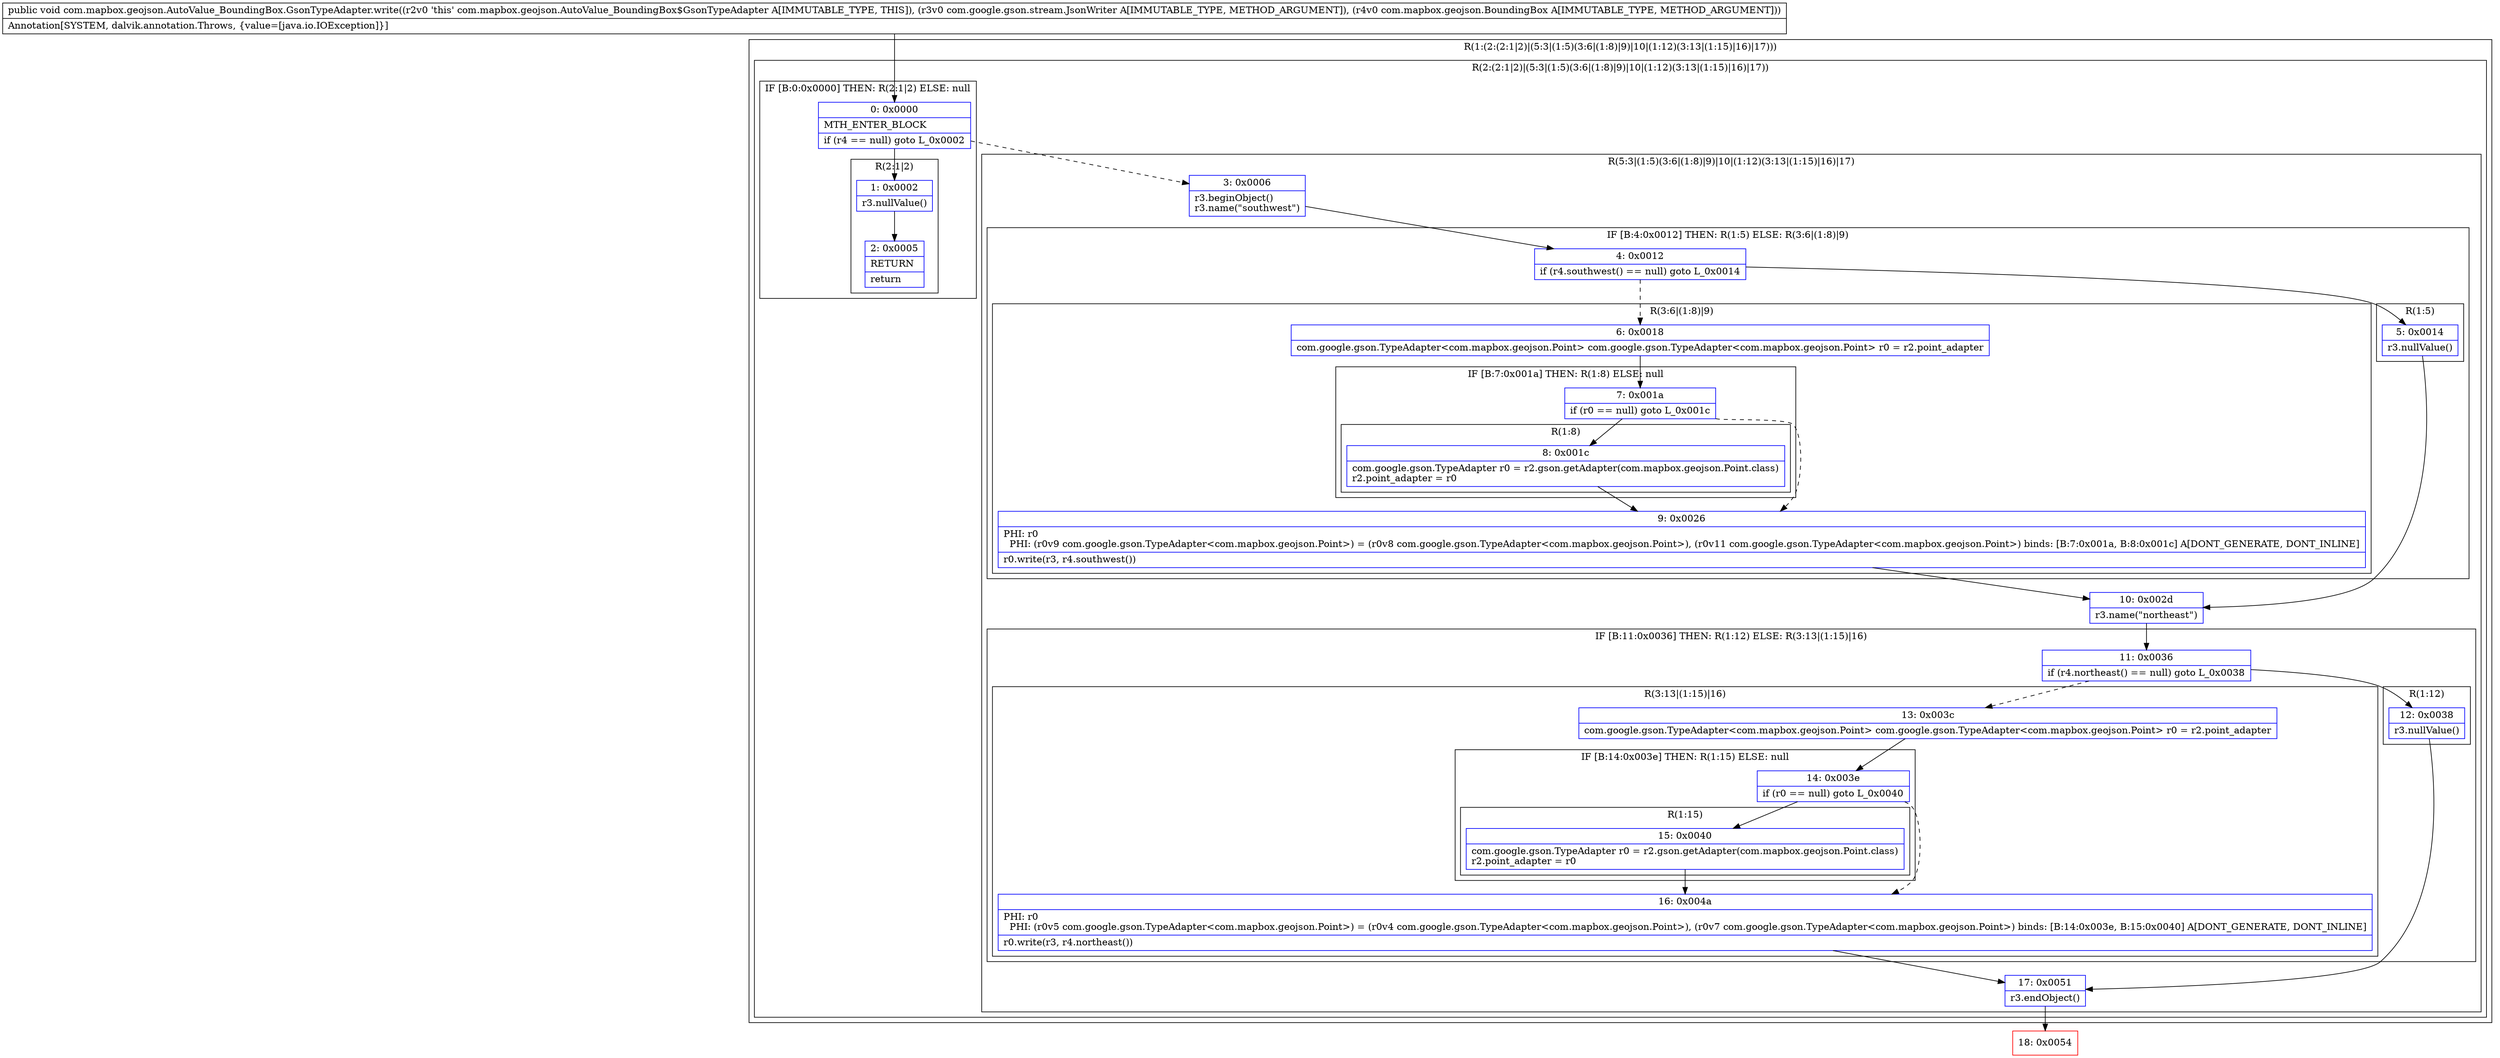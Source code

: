 digraph "CFG forcom.mapbox.geojson.AutoValue_BoundingBox.GsonTypeAdapter.write(Lcom\/google\/gson\/stream\/JsonWriter;Lcom\/mapbox\/geojson\/BoundingBox;)V" {
subgraph cluster_Region_2096576792 {
label = "R(1:(2:(2:1|2)|(5:3|(1:5)(3:6|(1:8)|9)|10|(1:12)(3:13|(1:15)|16)|17)))";
node [shape=record,color=blue];
subgraph cluster_Region_1889668043 {
label = "R(2:(2:1|2)|(5:3|(1:5)(3:6|(1:8)|9)|10|(1:12)(3:13|(1:15)|16)|17))";
node [shape=record,color=blue];
subgraph cluster_IfRegion_1797325055 {
label = "IF [B:0:0x0000] THEN: R(2:1|2) ELSE: null";
node [shape=record,color=blue];
Node_0 [shape=record,label="{0\:\ 0x0000|MTH_ENTER_BLOCK\l|if (r4 == null) goto L_0x0002\l}"];
subgraph cluster_Region_1179586253 {
label = "R(2:1|2)";
node [shape=record,color=blue];
Node_1 [shape=record,label="{1\:\ 0x0002|r3.nullValue()\l}"];
Node_2 [shape=record,label="{2\:\ 0x0005|RETURN\l|return\l}"];
}
}
subgraph cluster_Region_62243045 {
label = "R(5:3|(1:5)(3:6|(1:8)|9)|10|(1:12)(3:13|(1:15)|16)|17)";
node [shape=record,color=blue];
Node_3 [shape=record,label="{3\:\ 0x0006|r3.beginObject()\lr3.name(\"southwest\")\l}"];
subgraph cluster_IfRegion_1672052491 {
label = "IF [B:4:0x0012] THEN: R(1:5) ELSE: R(3:6|(1:8)|9)";
node [shape=record,color=blue];
Node_4 [shape=record,label="{4\:\ 0x0012|if (r4.southwest() == null) goto L_0x0014\l}"];
subgraph cluster_Region_15510905 {
label = "R(1:5)";
node [shape=record,color=blue];
Node_5 [shape=record,label="{5\:\ 0x0014|r3.nullValue()\l}"];
}
subgraph cluster_Region_16815017 {
label = "R(3:6|(1:8)|9)";
node [shape=record,color=blue];
Node_6 [shape=record,label="{6\:\ 0x0018|com.google.gson.TypeAdapter\<com.mapbox.geojson.Point\> com.google.gson.TypeAdapter\<com.mapbox.geojson.Point\> r0 = r2.point_adapter\l}"];
subgraph cluster_IfRegion_1205041116 {
label = "IF [B:7:0x001a] THEN: R(1:8) ELSE: null";
node [shape=record,color=blue];
Node_7 [shape=record,label="{7\:\ 0x001a|if (r0 == null) goto L_0x001c\l}"];
subgraph cluster_Region_1662647484 {
label = "R(1:8)";
node [shape=record,color=blue];
Node_8 [shape=record,label="{8\:\ 0x001c|com.google.gson.TypeAdapter r0 = r2.gson.getAdapter(com.mapbox.geojson.Point.class)\lr2.point_adapter = r0\l}"];
}
}
Node_9 [shape=record,label="{9\:\ 0x0026|PHI: r0 \l  PHI: (r0v9 com.google.gson.TypeAdapter\<com.mapbox.geojson.Point\>) = (r0v8 com.google.gson.TypeAdapter\<com.mapbox.geojson.Point\>), (r0v11 com.google.gson.TypeAdapter\<com.mapbox.geojson.Point\>) binds: [B:7:0x001a, B:8:0x001c] A[DONT_GENERATE, DONT_INLINE]\l|r0.write(r3, r4.southwest())\l}"];
}
}
Node_10 [shape=record,label="{10\:\ 0x002d|r3.name(\"northeast\")\l}"];
subgraph cluster_IfRegion_1055650511 {
label = "IF [B:11:0x0036] THEN: R(1:12) ELSE: R(3:13|(1:15)|16)";
node [shape=record,color=blue];
Node_11 [shape=record,label="{11\:\ 0x0036|if (r4.northeast() == null) goto L_0x0038\l}"];
subgraph cluster_Region_326414111 {
label = "R(1:12)";
node [shape=record,color=blue];
Node_12 [shape=record,label="{12\:\ 0x0038|r3.nullValue()\l}"];
}
subgraph cluster_Region_312347825 {
label = "R(3:13|(1:15)|16)";
node [shape=record,color=blue];
Node_13 [shape=record,label="{13\:\ 0x003c|com.google.gson.TypeAdapter\<com.mapbox.geojson.Point\> com.google.gson.TypeAdapter\<com.mapbox.geojson.Point\> r0 = r2.point_adapter\l}"];
subgraph cluster_IfRegion_1908747108 {
label = "IF [B:14:0x003e] THEN: R(1:15) ELSE: null";
node [shape=record,color=blue];
Node_14 [shape=record,label="{14\:\ 0x003e|if (r0 == null) goto L_0x0040\l}"];
subgraph cluster_Region_698464746 {
label = "R(1:15)";
node [shape=record,color=blue];
Node_15 [shape=record,label="{15\:\ 0x0040|com.google.gson.TypeAdapter r0 = r2.gson.getAdapter(com.mapbox.geojson.Point.class)\lr2.point_adapter = r0\l}"];
}
}
Node_16 [shape=record,label="{16\:\ 0x004a|PHI: r0 \l  PHI: (r0v5 com.google.gson.TypeAdapter\<com.mapbox.geojson.Point\>) = (r0v4 com.google.gson.TypeAdapter\<com.mapbox.geojson.Point\>), (r0v7 com.google.gson.TypeAdapter\<com.mapbox.geojson.Point\>) binds: [B:14:0x003e, B:15:0x0040] A[DONT_GENERATE, DONT_INLINE]\l|r0.write(r3, r4.northeast())\l}"];
}
}
Node_17 [shape=record,label="{17\:\ 0x0051|r3.endObject()\l}"];
}
}
}
Node_18 [shape=record,color=red,label="{18\:\ 0x0054}"];
MethodNode[shape=record,label="{public void com.mapbox.geojson.AutoValue_BoundingBox.GsonTypeAdapter.write((r2v0 'this' com.mapbox.geojson.AutoValue_BoundingBox$GsonTypeAdapter A[IMMUTABLE_TYPE, THIS]), (r3v0 com.google.gson.stream.JsonWriter A[IMMUTABLE_TYPE, METHOD_ARGUMENT]), (r4v0 com.mapbox.geojson.BoundingBox A[IMMUTABLE_TYPE, METHOD_ARGUMENT]))  | Annotation[SYSTEM, dalvik.annotation.Throws, \{value=[java.io.IOException]\}]\l}"];
MethodNode -> Node_0;
Node_0 -> Node_1;
Node_0 -> Node_3[style=dashed];
Node_1 -> Node_2;
Node_3 -> Node_4;
Node_4 -> Node_5;
Node_4 -> Node_6[style=dashed];
Node_5 -> Node_10;
Node_6 -> Node_7;
Node_7 -> Node_8;
Node_7 -> Node_9[style=dashed];
Node_8 -> Node_9;
Node_9 -> Node_10;
Node_10 -> Node_11;
Node_11 -> Node_12;
Node_11 -> Node_13[style=dashed];
Node_12 -> Node_17;
Node_13 -> Node_14;
Node_14 -> Node_15;
Node_14 -> Node_16[style=dashed];
Node_15 -> Node_16;
Node_16 -> Node_17;
Node_17 -> Node_18;
}

